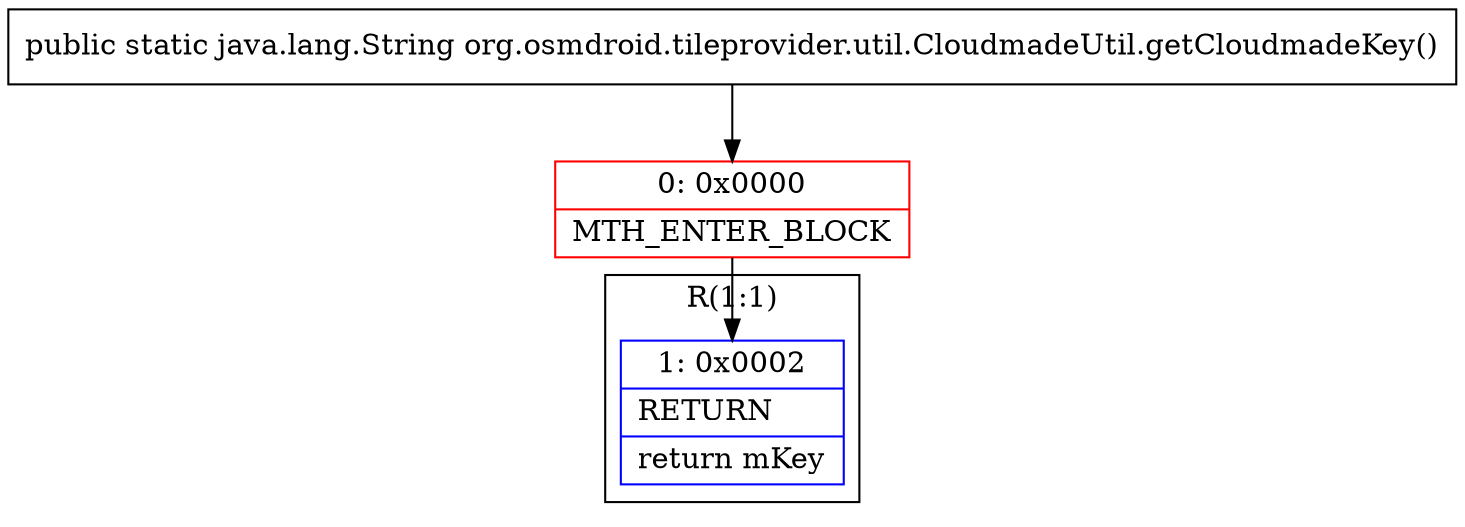 digraph "CFG fororg.osmdroid.tileprovider.util.CloudmadeUtil.getCloudmadeKey()Ljava\/lang\/String;" {
subgraph cluster_Region_785321379 {
label = "R(1:1)";
node [shape=record,color=blue];
Node_1 [shape=record,label="{1\:\ 0x0002|RETURN\l|return mKey\l}"];
}
Node_0 [shape=record,color=red,label="{0\:\ 0x0000|MTH_ENTER_BLOCK\l}"];
MethodNode[shape=record,label="{public static java.lang.String org.osmdroid.tileprovider.util.CloudmadeUtil.getCloudmadeKey() }"];
MethodNode -> Node_0;
Node_0 -> Node_1;
}

